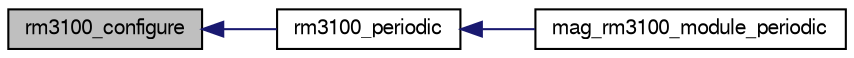 digraph "rm3100_configure"
{
  edge [fontname="FreeSans",fontsize="10",labelfontname="FreeSans",labelfontsize="10"];
  node [fontname="FreeSans",fontsize="10",shape=record];
  rankdir="LR";
  Node1 [label="rm3100_configure",height=0.2,width=0.4,color="black", fillcolor="grey75", style="filled", fontcolor="black"];
  Node1 -> Node2 [dir="back",color="midnightblue",fontsize="10",style="solid",fontname="FreeSans"];
  Node2 [label="rm3100_periodic",height=0.2,width=0.4,color="black", fillcolor="white", style="filled",URL="$rm3100_8h.html#a48b6fdb545313349eb5ec5f38b1987c9",tooltip="convenience function: read or start configuration if not already initialized "];
  Node2 -> Node3 [dir="back",color="midnightblue",fontsize="10",style="solid",fontname="FreeSans"];
  Node3 [label="mag_rm3100_module_periodic",height=0.2,width=0.4,color="black", fillcolor="white", style="filled",URL="$mag__rm3100_8h.html#a26ab3fdf595f92d12032e6842bfaef21"];
}
